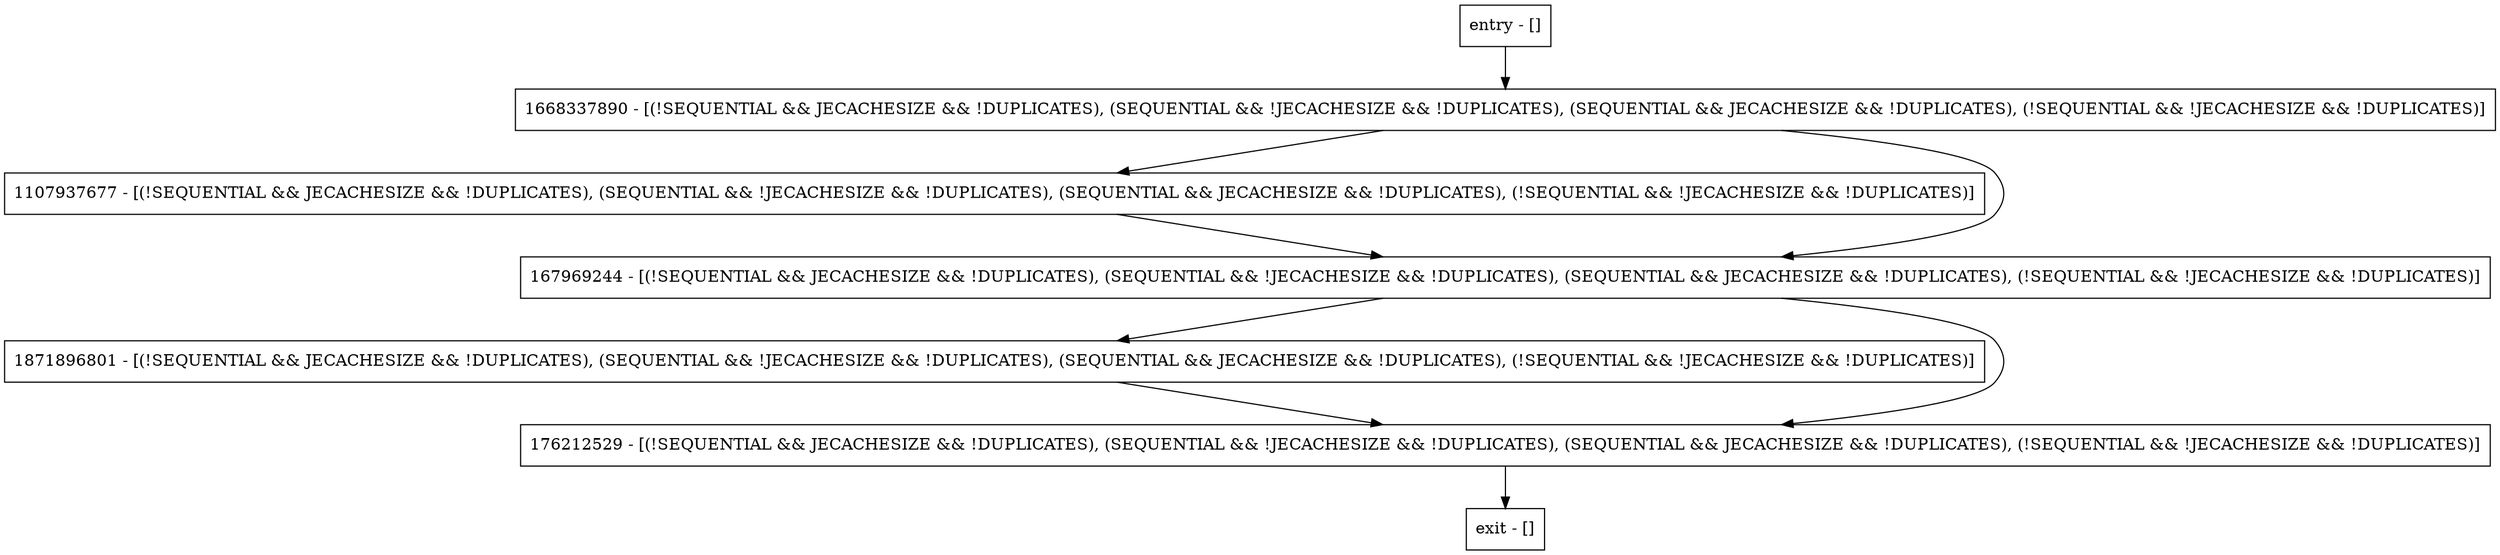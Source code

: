 digraph getFileSummary {
node [shape=record];
entry [label="entry - []"];
exit [label="exit - []"];
1871896801 [label="1871896801 - [(!SEQUENTIAL && JECACHESIZE && !DUPLICATES), (SEQUENTIAL && !JECACHESIZE && !DUPLICATES), (SEQUENTIAL && JECACHESIZE && !DUPLICATES), (!SEQUENTIAL && !JECACHESIZE && !DUPLICATES)]"];
1107937677 [label="1107937677 - [(!SEQUENTIAL && JECACHESIZE && !DUPLICATES), (SEQUENTIAL && !JECACHESIZE && !DUPLICATES), (SEQUENTIAL && JECACHESIZE && !DUPLICATES), (!SEQUENTIAL && !JECACHESIZE && !DUPLICATES)]"];
1668337890 [label="1668337890 - [(!SEQUENTIAL && JECACHESIZE && !DUPLICATES), (SEQUENTIAL && !JECACHESIZE && !DUPLICATES), (SEQUENTIAL && JECACHESIZE && !DUPLICATES), (!SEQUENTIAL && !JECACHESIZE && !DUPLICATES)]"];
167969244 [label="167969244 - [(!SEQUENTIAL && JECACHESIZE && !DUPLICATES), (SEQUENTIAL && !JECACHESIZE && !DUPLICATES), (SEQUENTIAL && JECACHESIZE && !DUPLICATES), (!SEQUENTIAL && !JECACHESIZE && !DUPLICATES)]"];
176212529 [label="176212529 - [(!SEQUENTIAL && JECACHESIZE && !DUPLICATES), (SEQUENTIAL && !JECACHESIZE && !DUPLICATES), (SEQUENTIAL && JECACHESIZE && !DUPLICATES), (!SEQUENTIAL && !JECACHESIZE && !DUPLICATES)]"];
entry;
exit;
entry -> 1668337890;
1871896801 -> 176212529;
1107937677 -> 167969244;
1668337890 -> 1107937677;
1668337890 -> 167969244;
167969244 -> 1871896801;
167969244 -> 176212529;
176212529 -> exit;
}
